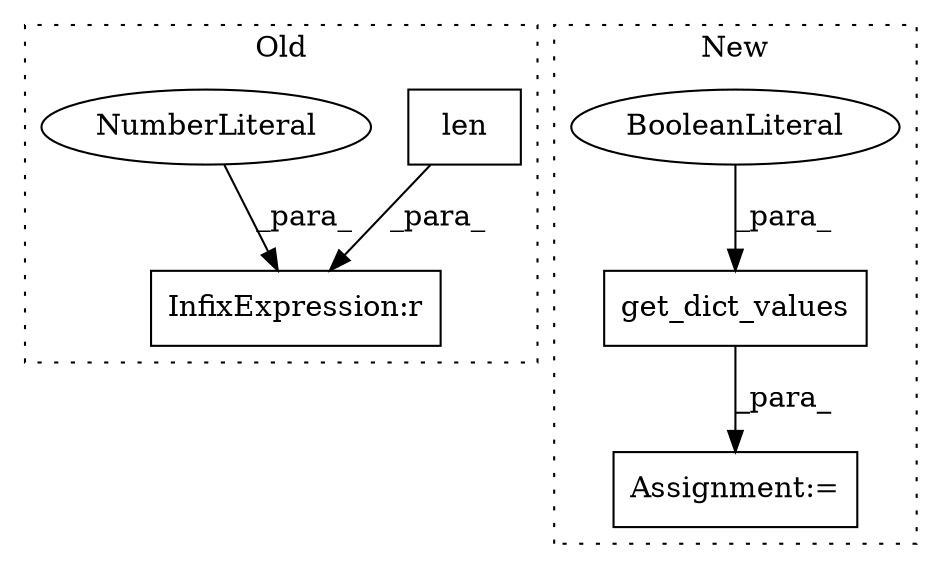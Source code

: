 digraph G {
subgraph cluster0 {
1 [label="len" a="32" s="6760,6765" l="4,1" shape="box"];
4 [label="InfixExpression:r" a="27" s="6766" l="4" shape="box"];
5 [label="NumberLiteral" a="34" s="6770" l="1" shape="ellipse"];
label = "Old";
style="dotted";
}
subgraph cluster1 {
2 [label="get_dict_values" a="32" s="7200,7242" l="16,1" shape="box"];
3 [label="BooleanLiteral" a="9" s="7238" l="4" shape="ellipse"];
6 [label="Assignment:=" a="7" s="7199" l="1" shape="box"];
label = "New";
style="dotted";
}
1 -> 4 [label="_para_"];
2 -> 6 [label="_para_"];
3 -> 2 [label="_para_"];
5 -> 4 [label="_para_"];
}